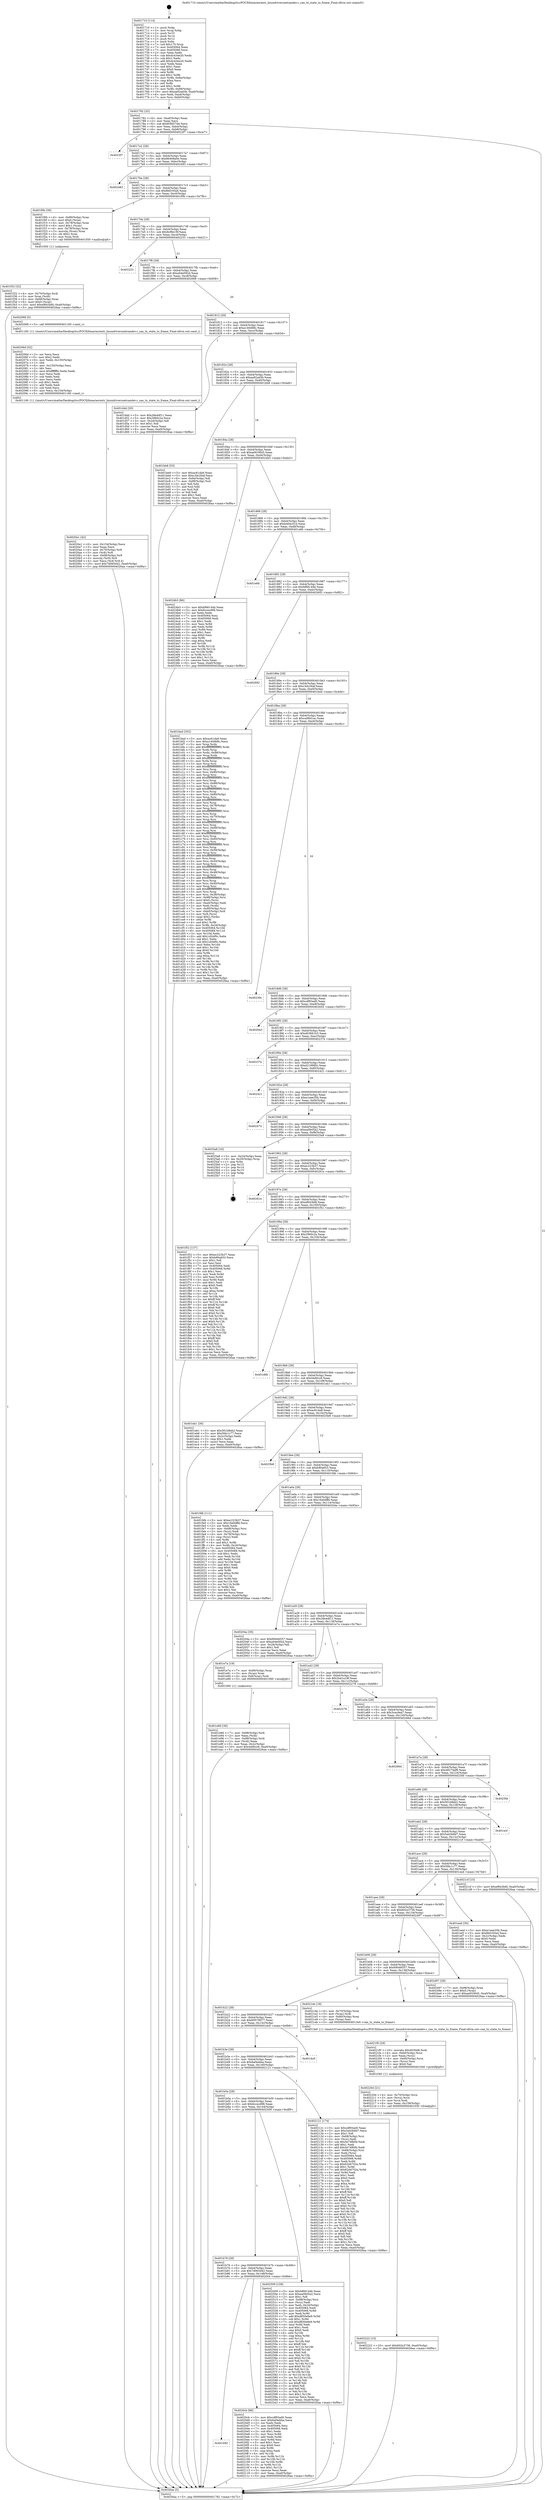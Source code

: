 digraph "0x401710" {
  label = "0x401710 (/mnt/c/Users/mathe/Desktop/tcc/POCII/binaries/extr_linuxdriversnetcandev.c_can_tx_state_to_frame_Final-ollvm.out::main(0))"
  labelloc = "t"
  node[shape=record]

  Entry [label="",width=0.3,height=0.3,shape=circle,fillcolor=black,style=filled]
  "0x401782" [label="{
     0x401782 [32]\l
     | [instrs]\l
     &nbsp;&nbsp;0x401782 \<+6\>: mov -0xa0(%rbp),%eax\l
     &nbsp;&nbsp;0x401788 \<+2\>: mov %eax,%ecx\l
     &nbsp;&nbsp;0x40178a \<+6\>: sub $0x83fd57dd,%ecx\l
     &nbsp;&nbsp;0x401790 \<+6\>: mov %eax,-0xb4(%rbp)\l
     &nbsp;&nbsp;0x401796 \<+6\>: mov %ecx,-0xb8(%rbp)\l
     &nbsp;&nbsp;0x40179c \<+6\>: je 00000000004023f7 \<main+0xce7\>\l
  }"]
  "0x4023f7" [label="{
     0x4023f7\l
  }", style=dashed]
  "0x4017a2" [label="{
     0x4017a2 [28]\l
     | [instrs]\l
     &nbsp;&nbsp;0x4017a2 \<+5\>: jmp 00000000004017a7 \<main+0x97\>\l
     &nbsp;&nbsp;0x4017a7 \<+6\>: mov -0xb4(%rbp),%eax\l
     &nbsp;&nbsp;0x4017ad \<+5\>: sub $0x86408a0e,%eax\l
     &nbsp;&nbsp;0x4017b2 \<+6\>: mov %eax,-0xbc(%rbp)\l
     &nbsp;&nbsp;0x4017b8 \<+6\>: je 0000000000402483 \<main+0xd73\>\l
  }"]
  Exit [label="",width=0.3,height=0.3,shape=circle,fillcolor=black,style=filled,peripheries=2]
  "0x402483" [label="{
     0x402483\l
  }", style=dashed]
  "0x4017be" [label="{
     0x4017be [28]\l
     | [instrs]\l
     &nbsp;&nbsp;0x4017be \<+5\>: jmp 00000000004017c3 \<main+0xb3\>\l
     &nbsp;&nbsp;0x4017c3 \<+6\>: mov -0xb4(%rbp),%eax\l
     &nbsp;&nbsp;0x4017c9 \<+5\>: sub $0x8bf193a4,%eax\l
     &nbsp;&nbsp;0x4017ce \<+6\>: mov %eax,-0xc0(%rbp)\l
     &nbsp;&nbsp;0x4017d4 \<+6\>: je 0000000000401f0b \<main+0x7fb\>\l
  }"]
  "0x402222" [label="{
     0x402222 [15]\l
     | [instrs]\l
     &nbsp;&nbsp;0x402222 \<+10\>: movl $0x602e3736,-0xa0(%rbp)\l
     &nbsp;&nbsp;0x40222c \<+5\>: jmp 00000000004026aa \<main+0xf9a\>\l
  }"]
  "0x401f0b" [label="{
     0x401f0b [39]\l
     | [instrs]\l
     &nbsp;&nbsp;0x401f0b \<+4\>: mov -0x80(%rbp),%rax\l
     &nbsp;&nbsp;0x401f0f \<+6\>: movl $0x0,(%rax)\l
     &nbsp;&nbsp;0x401f15 \<+4\>: mov -0x78(%rbp),%rax\l
     &nbsp;&nbsp;0x401f19 \<+6\>: movl $0x1,(%rax)\l
     &nbsp;&nbsp;0x401f1f \<+4\>: mov -0x78(%rbp),%rax\l
     &nbsp;&nbsp;0x401f23 \<+3\>: movslq (%rax),%rax\l
     &nbsp;&nbsp;0x401f26 \<+4\>: shl $0x2,%rax\l
     &nbsp;&nbsp;0x401f2a \<+3\>: mov %rax,%rdi\l
     &nbsp;&nbsp;0x401f2d \<+5\>: call 0000000000401050 \<malloc@plt\>\l
     | [calls]\l
     &nbsp;&nbsp;0x401050 \{1\} (unknown)\l
  }"]
  "0x4017da" [label="{
     0x4017da [28]\l
     | [instrs]\l
     &nbsp;&nbsp;0x4017da \<+5\>: jmp 00000000004017df \<main+0xcf\>\l
     &nbsp;&nbsp;0x4017df \<+6\>: mov -0xb4(%rbp),%eax\l
     &nbsp;&nbsp;0x4017e5 \<+5\>: sub $0x8cf8e19f,%eax\l
     &nbsp;&nbsp;0x4017ea \<+6\>: mov %eax,-0xc4(%rbp)\l
     &nbsp;&nbsp;0x4017f0 \<+6\>: je 0000000000402231 \<main+0xb21\>\l
  }"]
  "0x40220d" [label="{
     0x40220d [21]\l
     | [instrs]\l
     &nbsp;&nbsp;0x40220d \<+4\>: mov -0x70(%rbp),%rcx\l
     &nbsp;&nbsp;0x402211 \<+3\>: mov (%rcx),%rcx\l
     &nbsp;&nbsp;0x402214 \<+3\>: mov %rcx,%rdi\l
     &nbsp;&nbsp;0x402217 \<+6\>: mov %eax,-0x158(%rbp)\l
     &nbsp;&nbsp;0x40221d \<+5\>: call 0000000000401030 \<free@plt\>\l
     | [calls]\l
     &nbsp;&nbsp;0x401030 \{1\} (unknown)\l
  }"]
  "0x402231" [label="{
     0x402231\l
  }", style=dashed]
  "0x4017f6" [label="{
     0x4017f6 [28]\l
     | [instrs]\l
     &nbsp;&nbsp;0x4017f6 \<+5\>: jmp 00000000004017fb \<main+0xeb\>\l
     &nbsp;&nbsp;0x4017fb \<+6\>: mov -0xb4(%rbp),%eax\l
     &nbsp;&nbsp;0x401801 \<+5\>: sub $0xa04e092d,%eax\l
     &nbsp;&nbsp;0x401806 \<+6\>: mov %eax,-0xc8(%rbp)\l
     &nbsp;&nbsp;0x40180c \<+6\>: je 0000000000402068 \<main+0x958\>\l
  }"]
  "0x4021f0" [label="{
     0x4021f0 [29]\l
     | [instrs]\l
     &nbsp;&nbsp;0x4021f0 \<+10\>: movabs $0x4030d6,%rdi\l
     &nbsp;&nbsp;0x4021fa \<+4\>: mov -0x60(%rbp),%rcx\l
     &nbsp;&nbsp;0x4021fe \<+2\>: mov %eax,(%rcx)\l
     &nbsp;&nbsp;0x402200 \<+4\>: mov -0x60(%rbp),%rcx\l
     &nbsp;&nbsp;0x402204 \<+2\>: mov (%rcx),%esi\l
     &nbsp;&nbsp;0x402206 \<+2\>: mov $0x0,%al\l
     &nbsp;&nbsp;0x402208 \<+5\>: call 0000000000401040 \<printf@plt\>\l
     | [calls]\l
     &nbsp;&nbsp;0x401040 \{1\} (unknown)\l
  }"]
  "0x402068" [label="{
     0x402068 [5]\l
     | [instrs]\l
     &nbsp;&nbsp;0x402068 \<+5\>: call 0000000000401160 \<next_i\>\l
     | [calls]\l
     &nbsp;&nbsp;0x401160 \{1\} (/mnt/c/Users/mathe/Desktop/tcc/POCII/binaries/extr_linuxdriversnetcandev.c_can_tx_state_to_frame_Final-ollvm.out::next_i)\l
  }"]
  "0x401812" [label="{
     0x401812 [28]\l
     | [instrs]\l
     &nbsp;&nbsp;0x401812 \<+5\>: jmp 0000000000401817 \<main+0x107\>\l
     &nbsp;&nbsp;0x401817 \<+6\>: mov -0xb4(%rbp),%eax\l
     &nbsp;&nbsp;0x40181d \<+5\>: sub $0xa140d68c,%eax\l
     &nbsp;&nbsp;0x401822 \<+6\>: mov %eax,-0xcc(%rbp)\l
     &nbsp;&nbsp;0x401828 \<+6\>: je 0000000000401d4d \<main+0x63d\>\l
  }"]
  "0x401b92" [label="{
     0x401b92\l
  }", style=dashed]
  "0x401d4d" [label="{
     0x401d4d [30]\l
     | [instrs]\l
     &nbsp;&nbsp;0x401d4d \<+5\>: mov $0x28e4df11,%eax\l
     &nbsp;&nbsp;0x401d52 \<+5\>: mov $0x2960c2a,%ecx\l
     &nbsp;&nbsp;0x401d57 \<+3\>: mov -0x2d(%rbp),%dl\l
     &nbsp;&nbsp;0x401d5a \<+3\>: test $0x1,%dl\l
     &nbsp;&nbsp;0x401d5d \<+3\>: cmovne %ecx,%eax\l
     &nbsp;&nbsp;0x401d60 \<+6\>: mov %eax,-0xa0(%rbp)\l
     &nbsp;&nbsp;0x401d66 \<+5\>: jmp 00000000004026aa \<main+0xf9a\>\l
  }"]
  "0x40182e" [label="{
     0x40182e [28]\l
     | [instrs]\l
     &nbsp;&nbsp;0x40182e \<+5\>: jmp 0000000000401833 \<main+0x123\>\l
     &nbsp;&nbsp;0x401833 \<+6\>: mov -0xb4(%rbp),%eax\l
     &nbsp;&nbsp;0x401839 \<+5\>: sub $0xaa92ad3b,%eax\l
     &nbsp;&nbsp;0x40183e \<+6\>: mov %eax,-0xd0(%rbp)\l
     &nbsp;&nbsp;0x401844 \<+6\>: je 0000000000401bb8 \<main+0x4a8\>\l
  }"]
  "0x4020cb" [label="{
     0x4020cb [86]\l
     | [instrs]\l
     &nbsp;&nbsp;0x4020cb \<+5\>: mov $0xcdf93ad0,%eax\l
     &nbsp;&nbsp;0x4020d0 \<+5\>: mov $0x6af4ebba,%ecx\l
     &nbsp;&nbsp;0x4020d5 \<+2\>: xor %edx,%edx\l
     &nbsp;&nbsp;0x4020d7 \<+7\>: mov 0x405064,%esi\l
     &nbsp;&nbsp;0x4020de \<+7\>: mov 0x405068,%edi\l
     &nbsp;&nbsp;0x4020e5 \<+3\>: sub $0x1,%edx\l
     &nbsp;&nbsp;0x4020e8 \<+3\>: mov %esi,%r8d\l
     &nbsp;&nbsp;0x4020eb \<+3\>: add %edx,%r8d\l
     &nbsp;&nbsp;0x4020ee \<+4\>: imul %r8d,%esi\l
     &nbsp;&nbsp;0x4020f2 \<+3\>: and $0x1,%esi\l
     &nbsp;&nbsp;0x4020f5 \<+3\>: cmp $0x0,%esi\l
     &nbsp;&nbsp;0x4020f8 \<+4\>: sete %r9b\l
     &nbsp;&nbsp;0x4020fc \<+3\>: cmp $0xa,%edi\l
     &nbsp;&nbsp;0x4020ff \<+4\>: setl %r10b\l
     &nbsp;&nbsp;0x402103 \<+3\>: mov %r9b,%r11b\l
     &nbsp;&nbsp;0x402106 \<+3\>: and %r10b,%r11b\l
     &nbsp;&nbsp;0x402109 \<+3\>: xor %r10b,%r9b\l
     &nbsp;&nbsp;0x40210c \<+3\>: or %r9b,%r11b\l
     &nbsp;&nbsp;0x40210f \<+4\>: test $0x1,%r11b\l
     &nbsp;&nbsp;0x402113 \<+3\>: cmovne %ecx,%eax\l
     &nbsp;&nbsp;0x402116 \<+6\>: mov %eax,-0xa0(%rbp)\l
     &nbsp;&nbsp;0x40211c \<+5\>: jmp 00000000004026aa \<main+0xf9a\>\l
  }"]
  "0x401bb8" [label="{
     0x401bb8 [53]\l
     | [instrs]\l
     &nbsp;&nbsp;0x401bb8 \<+5\>: mov $0xac61da9,%eax\l
     &nbsp;&nbsp;0x401bbd \<+5\>: mov $0xc3dc26af,%ecx\l
     &nbsp;&nbsp;0x401bc2 \<+6\>: mov -0x9a(%rbp),%dl\l
     &nbsp;&nbsp;0x401bc8 \<+7\>: mov -0x99(%rbp),%sil\l
     &nbsp;&nbsp;0x401bcf \<+3\>: mov %dl,%dil\l
     &nbsp;&nbsp;0x401bd2 \<+3\>: and %sil,%dil\l
     &nbsp;&nbsp;0x401bd5 \<+3\>: xor %sil,%dl\l
     &nbsp;&nbsp;0x401bd8 \<+3\>: or %dl,%dil\l
     &nbsp;&nbsp;0x401bdb \<+4\>: test $0x1,%dil\l
     &nbsp;&nbsp;0x401bdf \<+3\>: cmovne %ecx,%eax\l
     &nbsp;&nbsp;0x401be2 \<+6\>: mov %eax,-0xa0(%rbp)\l
     &nbsp;&nbsp;0x401be8 \<+5\>: jmp 00000000004026aa \<main+0xf9a\>\l
  }"]
  "0x40184a" [label="{
     0x40184a [28]\l
     | [instrs]\l
     &nbsp;&nbsp;0x40184a \<+5\>: jmp 000000000040184f \<main+0x13f\>\l
     &nbsp;&nbsp;0x40184f \<+6\>: mov -0xb4(%rbp),%eax\l
     &nbsp;&nbsp;0x401855 \<+5\>: sub $0xae933645,%eax\l
     &nbsp;&nbsp;0x40185a \<+6\>: mov %eax,-0xd4(%rbp)\l
     &nbsp;&nbsp;0x401860 \<+6\>: je 00000000004024b3 \<main+0xda3\>\l
  }"]
  "0x4026aa" [label="{
     0x4026aa [5]\l
     | [instrs]\l
     &nbsp;&nbsp;0x4026aa \<+5\>: jmp 0000000000401782 \<main+0x72\>\l
  }"]
  "0x401710" [label="{
     0x401710 [114]\l
     | [instrs]\l
     &nbsp;&nbsp;0x401710 \<+1\>: push %rbp\l
     &nbsp;&nbsp;0x401711 \<+3\>: mov %rsp,%rbp\l
     &nbsp;&nbsp;0x401714 \<+2\>: push %r15\l
     &nbsp;&nbsp;0x401716 \<+2\>: push %r14\l
     &nbsp;&nbsp;0x401718 \<+2\>: push %r12\l
     &nbsp;&nbsp;0x40171a \<+1\>: push %rbx\l
     &nbsp;&nbsp;0x40171b \<+7\>: sub $0x170,%rsp\l
     &nbsp;&nbsp;0x401722 \<+7\>: mov 0x405064,%eax\l
     &nbsp;&nbsp;0x401729 \<+7\>: mov 0x405068,%ecx\l
     &nbsp;&nbsp;0x401730 \<+2\>: mov %eax,%edx\l
     &nbsp;&nbsp;0x401732 \<+6\>: sub $0x4c43ee20,%edx\l
     &nbsp;&nbsp;0x401738 \<+3\>: sub $0x1,%edx\l
     &nbsp;&nbsp;0x40173b \<+6\>: add $0x4c43ee20,%edx\l
     &nbsp;&nbsp;0x401741 \<+3\>: imul %edx,%eax\l
     &nbsp;&nbsp;0x401744 \<+3\>: and $0x1,%eax\l
     &nbsp;&nbsp;0x401747 \<+3\>: cmp $0x0,%eax\l
     &nbsp;&nbsp;0x40174a \<+4\>: sete %r8b\l
     &nbsp;&nbsp;0x40174e \<+4\>: and $0x1,%r8b\l
     &nbsp;&nbsp;0x401752 \<+7\>: mov %r8b,-0x9a(%rbp)\l
     &nbsp;&nbsp;0x401759 \<+3\>: cmp $0xa,%ecx\l
     &nbsp;&nbsp;0x40175c \<+4\>: setl %r8b\l
     &nbsp;&nbsp;0x401760 \<+4\>: and $0x1,%r8b\l
     &nbsp;&nbsp;0x401764 \<+7\>: mov %r8b,-0x99(%rbp)\l
     &nbsp;&nbsp;0x40176b \<+10\>: movl $0xaa92ad3b,-0xa0(%rbp)\l
     &nbsp;&nbsp;0x401775 \<+6\>: mov %edi,-0xa4(%rbp)\l
     &nbsp;&nbsp;0x40177b \<+7\>: mov %rsi,-0xb0(%rbp)\l
  }"]
  "0x401b76" [label="{
     0x401b76 [28]\l
     | [instrs]\l
     &nbsp;&nbsp;0x401b76 \<+5\>: jmp 0000000000401b7b \<main+0x46b\>\l
     &nbsp;&nbsp;0x401b7b \<+6\>: mov -0xb4(%rbp),%eax\l
     &nbsp;&nbsp;0x401b81 \<+5\>: sub $0x7d065d42,%eax\l
     &nbsp;&nbsp;0x401b86 \<+6\>: mov %eax,-0x148(%rbp)\l
     &nbsp;&nbsp;0x401b8c \<+6\>: je 00000000004020cb \<main+0x9bb\>\l
  }"]
  "0x4024b3" [label="{
     0x4024b3 [86]\l
     | [instrs]\l
     &nbsp;&nbsp;0x4024b3 \<+5\>: mov $0xbf68144b,%eax\l
     &nbsp;&nbsp;0x4024b8 \<+5\>: mov $0x6ccecd98,%ecx\l
     &nbsp;&nbsp;0x4024bd \<+2\>: xor %edx,%edx\l
     &nbsp;&nbsp;0x4024bf \<+7\>: mov 0x405064,%esi\l
     &nbsp;&nbsp;0x4024c6 \<+7\>: mov 0x405068,%edi\l
     &nbsp;&nbsp;0x4024cd \<+3\>: sub $0x1,%edx\l
     &nbsp;&nbsp;0x4024d0 \<+3\>: mov %esi,%r8d\l
     &nbsp;&nbsp;0x4024d3 \<+3\>: add %edx,%r8d\l
     &nbsp;&nbsp;0x4024d6 \<+4\>: imul %r8d,%esi\l
     &nbsp;&nbsp;0x4024da \<+3\>: and $0x1,%esi\l
     &nbsp;&nbsp;0x4024dd \<+3\>: cmp $0x0,%esi\l
     &nbsp;&nbsp;0x4024e0 \<+4\>: sete %r9b\l
     &nbsp;&nbsp;0x4024e4 \<+3\>: cmp $0xa,%edi\l
     &nbsp;&nbsp;0x4024e7 \<+4\>: setl %r10b\l
     &nbsp;&nbsp;0x4024eb \<+3\>: mov %r9b,%r11b\l
     &nbsp;&nbsp;0x4024ee \<+3\>: and %r10b,%r11b\l
     &nbsp;&nbsp;0x4024f1 \<+3\>: xor %r10b,%r9b\l
     &nbsp;&nbsp;0x4024f4 \<+3\>: or %r9b,%r11b\l
     &nbsp;&nbsp;0x4024f7 \<+4\>: test $0x1,%r11b\l
     &nbsp;&nbsp;0x4024fb \<+3\>: cmovne %ecx,%eax\l
     &nbsp;&nbsp;0x4024fe \<+6\>: mov %eax,-0xa0(%rbp)\l
     &nbsp;&nbsp;0x402504 \<+5\>: jmp 00000000004026aa \<main+0xf9a\>\l
  }"]
  "0x401866" [label="{
     0x401866 [28]\l
     | [instrs]\l
     &nbsp;&nbsp;0x401866 \<+5\>: jmp 000000000040186b \<main+0x15b\>\l
     &nbsp;&nbsp;0x40186b \<+6\>: mov -0xb4(%rbp),%eax\l
     &nbsp;&nbsp;0x401871 \<+5\>: sub $0xb404c01b,%eax\l
     &nbsp;&nbsp;0x401876 \<+6\>: mov %eax,-0xd8(%rbp)\l
     &nbsp;&nbsp;0x40187c \<+6\>: je 0000000000401e6b \<main+0x75b\>\l
  }"]
  "0x402509" [label="{
     0x402509 [159]\l
     | [instrs]\l
     &nbsp;&nbsp;0x402509 \<+5\>: mov $0xbf68144b,%eax\l
     &nbsp;&nbsp;0x40250e \<+5\>: mov $0xea0b05a2,%ecx\l
     &nbsp;&nbsp;0x402513 \<+2\>: mov $0x1,%dl\l
     &nbsp;&nbsp;0x402515 \<+7\>: mov -0x98(%rbp),%rsi\l
     &nbsp;&nbsp;0x40251c \<+2\>: mov (%rsi),%edi\l
     &nbsp;&nbsp;0x40251e \<+3\>: mov %edi,-0x24(%rbp)\l
     &nbsp;&nbsp;0x402521 \<+7\>: mov 0x405064,%edi\l
     &nbsp;&nbsp;0x402528 \<+8\>: mov 0x405068,%r8d\l
     &nbsp;&nbsp;0x402530 \<+3\>: mov %edi,%r9d\l
     &nbsp;&nbsp;0x402533 \<+7\>: add $0xd850e6e9,%r9d\l
     &nbsp;&nbsp;0x40253a \<+4\>: sub $0x1,%r9d\l
     &nbsp;&nbsp;0x40253e \<+7\>: sub $0xd850e6e9,%r9d\l
     &nbsp;&nbsp;0x402545 \<+4\>: imul %r9d,%edi\l
     &nbsp;&nbsp;0x402549 \<+3\>: and $0x1,%edi\l
     &nbsp;&nbsp;0x40254c \<+3\>: cmp $0x0,%edi\l
     &nbsp;&nbsp;0x40254f \<+4\>: sete %r10b\l
     &nbsp;&nbsp;0x402553 \<+4\>: cmp $0xa,%r8d\l
     &nbsp;&nbsp;0x402557 \<+4\>: setl %r11b\l
     &nbsp;&nbsp;0x40255b \<+3\>: mov %r10b,%bl\l
     &nbsp;&nbsp;0x40255e \<+3\>: xor $0xff,%bl\l
     &nbsp;&nbsp;0x402561 \<+3\>: mov %r11b,%r14b\l
     &nbsp;&nbsp;0x402564 \<+4\>: xor $0xff,%r14b\l
     &nbsp;&nbsp;0x402568 \<+3\>: xor $0x0,%dl\l
     &nbsp;&nbsp;0x40256b \<+3\>: mov %bl,%r15b\l
     &nbsp;&nbsp;0x40256e \<+4\>: and $0x0,%r15b\l
     &nbsp;&nbsp;0x402572 \<+3\>: and %dl,%r10b\l
     &nbsp;&nbsp;0x402575 \<+3\>: mov %r14b,%r12b\l
     &nbsp;&nbsp;0x402578 \<+4\>: and $0x0,%r12b\l
     &nbsp;&nbsp;0x40257c \<+3\>: and %dl,%r11b\l
     &nbsp;&nbsp;0x40257f \<+3\>: or %r10b,%r15b\l
     &nbsp;&nbsp;0x402582 \<+3\>: or %r11b,%r12b\l
     &nbsp;&nbsp;0x402585 \<+3\>: xor %r12b,%r15b\l
     &nbsp;&nbsp;0x402588 \<+3\>: or %r14b,%bl\l
     &nbsp;&nbsp;0x40258b \<+3\>: xor $0xff,%bl\l
     &nbsp;&nbsp;0x40258e \<+3\>: or $0x0,%dl\l
     &nbsp;&nbsp;0x402591 \<+2\>: and %dl,%bl\l
     &nbsp;&nbsp;0x402593 \<+3\>: or %bl,%r15b\l
     &nbsp;&nbsp;0x402596 \<+4\>: test $0x1,%r15b\l
     &nbsp;&nbsp;0x40259a \<+3\>: cmovne %ecx,%eax\l
     &nbsp;&nbsp;0x40259d \<+6\>: mov %eax,-0xa0(%rbp)\l
     &nbsp;&nbsp;0x4025a3 \<+5\>: jmp 00000000004026aa \<main+0xf9a\>\l
  }"]
  "0x401e6b" [label="{
     0x401e6b\l
  }", style=dashed]
  "0x401882" [label="{
     0x401882 [28]\l
     | [instrs]\l
     &nbsp;&nbsp;0x401882 \<+5\>: jmp 0000000000401887 \<main+0x177\>\l
     &nbsp;&nbsp;0x401887 \<+6\>: mov -0xb4(%rbp),%eax\l
     &nbsp;&nbsp;0x40188d \<+5\>: sub $0xbf68144b,%eax\l
     &nbsp;&nbsp;0x401892 \<+6\>: mov %eax,-0xdc(%rbp)\l
     &nbsp;&nbsp;0x401898 \<+6\>: je 0000000000402692 \<main+0xf82\>\l
  }"]
  "0x401b5a" [label="{
     0x401b5a [28]\l
     | [instrs]\l
     &nbsp;&nbsp;0x401b5a \<+5\>: jmp 0000000000401b5f \<main+0x44f\>\l
     &nbsp;&nbsp;0x401b5f \<+6\>: mov -0xb4(%rbp),%eax\l
     &nbsp;&nbsp;0x401b65 \<+5\>: sub $0x6ccecd98,%eax\l
     &nbsp;&nbsp;0x401b6a \<+6\>: mov %eax,-0x144(%rbp)\l
     &nbsp;&nbsp;0x401b70 \<+6\>: je 0000000000402509 \<main+0xdf9\>\l
  }"]
  "0x402692" [label="{
     0x402692\l
  }", style=dashed]
  "0x40189e" [label="{
     0x40189e [28]\l
     | [instrs]\l
     &nbsp;&nbsp;0x40189e \<+5\>: jmp 00000000004018a3 \<main+0x193\>\l
     &nbsp;&nbsp;0x4018a3 \<+6\>: mov -0xb4(%rbp),%eax\l
     &nbsp;&nbsp;0x4018a9 \<+5\>: sub $0xc3dc26af,%eax\l
     &nbsp;&nbsp;0x4018ae \<+6\>: mov %eax,-0xe0(%rbp)\l
     &nbsp;&nbsp;0x4018b4 \<+6\>: je 0000000000401bed \<main+0x4dd\>\l
  }"]
  "0x402121" [label="{
     0x402121 [174]\l
     | [instrs]\l
     &nbsp;&nbsp;0x402121 \<+5\>: mov $0xcdf93ad0,%eax\l
     &nbsp;&nbsp;0x402126 \<+5\>: mov $0x5a43b9d7,%ecx\l
     &nbsp;&nbsp;0x40212b \<+2\>: mov $0x1,%dl\l
     &nbsp;&nbsp;0x40212d \<+4\>: mov -0x68(%rbp),%rsi\l
     &nbsp;&nbsp;0x402131 \<+2\>: mov (%rsi),%edi\l
     &nbsp;&nbsp;0x402133 \<+6\>: sub $0x5e74f60b,%edi\l
     &nbsp;&nbsp;0x402139 \<+3\>: add $0x1,%edi\l
     &nbsp;&nbsp;0x40213c \<+6\>: add $0x5e74f60b,%edi\l
     &nbsp;&nbsp;0x402142 \<+4\>: mov -0x68(%rbp),%rsi\l
     &nbsp;&nbsp;0x402146 \<+2\>: mov %edi,(%rsi)\l
     &nbsp;&nbsp;0x402148 \<+7\>: mov 0x405064,%edi\l
     &nbsp;&nbsp;0x40214f \<+8\>: mov 0x405068,%r8d\l
     &nbsp;&nbsp;0x402157 \<+3\>: mov %edi,%r9d\l
     &nbsp;&nbsp;0x40215a \<+7\>: sub $0x62d4702a,%r9d\l
     &nbsp;&nbsp;0x402161 \<+4\>: sub $0x1,%r9d\l
     &nbsp;&nbsp;0x402165 \<+7\>: add $0x62d4702a,%r9d\l
     &nbsp;&nbsp;0x40216c \<+4\>: imul %r9d,%edi\l
     &nbsp;&nbsp;0x402170 \<+3\>: and $0x1,%edi\l
     &nbsp;&nbsp;0x402173 \<+3\>: cmp $0x0,%edi\l
     &nbsp;&nbsp;0x402176 \<+4\>: sete %r10b\l
     &nbsp;&nbsp;0x40217a \<+4\>: cmp $0xa,%r8d\l
     &nbsp;&nbsp;0x40217e \<+4\>: setl %r11b\l
     &nbsp;&nbsp;0x402182 \<+3\>: mov %r10b,%bl\l
     &nbsp;&nbsp;0x402185 \<+3\>: xor $0xff,%bl\l
     &nbsp;&nbsp;0x402188 \<+3\>: mov %r11b,%r14b\l
     &nbsp;&nbsp;0x40218b \<+4\>: xor $0xff,%r14b\l
     &nbsp;&nbsp;0x40218f \<+3\>: xor $0x0,%dl\l
     &nbsp;&nbsp;0x402192 \<+3\>: mov %bl,%r15b\l
     &nbsp;&nbsp;0x402195 \<+4\>: and $0x0,%r15b\l
     &nbsp;&nbsp;0x402199 \<+3\>: and %dl,%r10b\l
     &nbsp;&nbsp;0x40219c \<+3\>: mov %r14b,%r12b\l
     &nbsp;&nbsp;0x40219f \<+4\>: and $0x0,%r12b\l
     &nbsp;&nbsp;0x4021a3 \<+3\>: and %dl,%r11b\l
     &nbsp;&nbsp;0x4021a6 \<+3\>: or %r10b,%r15b\l
     &nbsp;&nbsp;0x4021a9 \<+3\>: or %r11b,%r12b\l
     &nbsp;&nbsp;0x4021ac \<+3\>: xor %r12b,%r15b\l
     &nbsp;&nbsp;0x4021af \<+3\>: or %r14b,%bl\l
     &nbsp;&nbsp;0x4021b2 \<+3\>: xor $0xff,%bl\l
     &nbsp;&nbsp;0x4021b5 \<+3\>: or $0x0,%dl\l
     &nbsp;&nbsp;0x4021b8 \<+2\>: and %dl,%bl\l
     &nbsp;&nbsp;0x4021ba \<+3\>: or %bl,%r15b\l
     &nbsp;&nbsp;0x4021bd \<+4\>: test $0x1,%r15b\l
     &nbsp;&nbsp;0x4021c1 \<+3\>: cmovne %ecx,%eax\l
     &nbsp;&nbsp;0x4021c4 \<+6\>: mov %eax,-0xa0(%rbp)\l
     &nbsp;&nbsp;0x4021ca \<+5\>: jmp 00000000004026aa \<main+0xf9a\>\l
  }"]
  "0x401bed" [label="{
     0x401bed [352]\l
     | [instrs]\l
     &nbsp;&nbsp;0x401bed \<+5\>: mov $0xac61da9,%eax\l
     &nbsp;&nbsp;0x401bf2 \<+5\>: mov $0xa140d68c,%ecx\l
     &nbsp;&nbsp;0x401bf7 \<+3\>: mov %rsp,%rdx\l
     &nbsp;&nbsp;0x401bfa \<+4\>: add $0xfffffffffffffff0,%rdx\l
     &nbsp;&nbsp;0x401bfe \<+3\>: mov %rdx,%rsp\l
     &nbsp;&nbsp;0x401c01 \<+7\>: mov %rdx,-0x98(%rbp)\l
     &nbsp;&nbsp;0x401c08 \<+3\>: mov %rsp,%rdx\l
     &nbsp;&nbsp;0x401c0b \<+4\>: add $0xfffffffffffffff0,%rdx\l
     &nbsp;&nbsp;0x401c0f \<+3\>: mov %rdx,%rsp\l
     &nbsp;&nbsp;0x401c12 \<+3\>: mov %rsp,%rsi\l
     &nbsp;&nbsp;0x401c15 \<+4\>: add $0xfffffffffffffff0,%rsi\l
     &nbsp;&nbsp;0x401c19 \<+3\>: mov %rsi,%rsp\l
     &nbsp;&nbsp;0x401c1c \<+7\>: mov %rsi,-0x90(%rbp)\l
     &nbsp;&nbsp;0x401c23 \<+3\>: mov %rsp,%rsi\l
     &nbsp;&nbsp;0x401c26 \<+4\>: add $0xfffffffffffffff0,%rsi\l
     &nbsp;&nbsp;0x401c2a \<+3\>: mov %rsi,%rsp\l
     &nbsp;&nbsp;0x401c2d \<+7\>: mov %rsi,-0x88(%rbp)\l
     &nbsp;&nbsp;0x401c34 \<+3\>: mov %rsp,%rsi\l
     &nbsp;&nbsp;0x401c37 \<+4\>: add $0xfffffffffffffff0,%rsi\l
     &nbsp;&nbsp;0x401c3b \<+3\>: mov %rsi,%rsp\l
     &nbsp;&nbsp;0x401c3e \<+4\>: mov %rsi,-0x80(%rbp)\l
     &nbsp;&nbsp;0x401c42 \<+3\>: mov %rsp,%rsi\l
     &nbsp;&nbsp;0x401c45 \<+4\>: add $0xfffffffffffffff0,%rsi\l
     &nbsp;&nbsp;0x401c49 \<+3\>: mov %rsi,%rsp\l
     &nbsp;&nbsp;0x401c4c \<+4\>: mov %rsi,-0x78(%rbp)\l
     &nbsp;&nbsp;0x401c50 \<+3\>: mov %rsp,%rsi\l
     &nbsp;&nbsp;0x401c53 \<+4\>: add $0xfffffffffffffff0,%rsi\l
     &nbsp;&nbsp;0x401c57 \<+3\>: mov %rsi,%rsp\l
     &nbsp;&nbsp;0x401c5a \<+4\>: mov %rsi,-0x70(%rbp)\l
     &nbsp;&nbsp;0x401c5e \<+3\>: mov %rsp,%rsi\l
     &nbsp;&nbsp;0x401c61 \<+4\>: add $0xfffffffffffffff0,%rsi\l
     &nbsp;&nbsp;0x401c65 \<+3\>: mov %rsi,%rsp\l
     &nbsp;&nbsp;0x401c68 \<+4\>: mov %rsi,-0x68(%rbp)\l
     &nbsp;&nbsp;0x401c6c \<+3\>: mov %rsp,%rsi\l
     &nbsp;&nbsp;0x401c6f \<+4\>: add $0xfffffffffffffff0,%rsi\l
     &nbsp;&nbsp;0x401c73 \<+3\>: mov %rsi,%rsp\l
     &nbsp;&nbsp;0x401c76 \<+4\>: mov %rsi,-0x60(%rbp)\l
     &nbsp;&nbsp;0x401c7a \<+3\>: mov %rsp,%rsi\l
     &nbsp;&nbsp;0x401c7d \<+4\>: add $0xfffffffffffffff0,%rsi\l
     &nbsp;&nbsp;0x401c81 \<+3\>: mov %rsi,%rsp\l
     &nbsp;&nbsp;0x401c84 \<+4\>: mov %rsi,-0x58(%rbp)\l
     &nbsp;&nbsp;0x401c88 \<+3\>: mov %rsp,%rsi\l
     &nbsp;&nbsp;0x401c8b \<+4\>: add $0xfffffffffffffff0,%rsi\l
     &nbsp;&nbsp;0x401c8f \<+3\>: mov %rsi,%rsp\l
     &nbsp;&nbsp;0x401c92 \<+4\>: mov %rsi,-0x50(%rbp)\l
     &nbsp;&nbsp;0x401c96 \<+3\>: mov %rsp,%rsi\l
     &nbsp;&nbsp;0x401c99 \<+4\>: add $0xfffffffffffffff0,%rsi\l
     &nbsp;&nbsp;0x401c9d \<+3\>: mov %rsi,%rsp\l
     &nbsp;&nbsp;0x401ca0 \<+4\>: mov %rsi,-0x48(%rbp)\l
     &nbsp;&nbsp;0x401ca4 \<+3\>: mov %rsp,%rsi\l
     &nbsp;&nbsp;0x401ca7 \<+4\>: add $0xfffffffffffffff0,%rsi\l
     &nbsp;&nbsp;0x401cab \<+3\>: mov %rsi,%rsp\l
     &nbsp;&nbsp;0x401cae \<+4\>: mov %rsi,-0x40(%rbp)\l
     &nbsp;&nbsp;0x401cb2 \<+3\>: mov %rsp,%rsi\l
     &nbsp;&nbsp;0x401cb5 \<+4\>: add $0xfffffffffffffff0,%rsi\l
     &nbsp;&nbsp;0x401cb9 \<+3\>: mov %rsi,%rsp\l
     &nbsp;&nbsp;0x401cbc \<+4\>: mov %rsi,-0x38(%rbp)\l
     &nbsp;&nbsp;0x401cc0 \<+7\>: mov -0x98(%rbp),%rsi\l
     &nbsp;&nbsp;0x401cc7 \<+6\>: movl $0x0,(%rsi)\l
     &nbsp;&nbsp;0x401ccd \<+6\>: mov -0xa4(%rbp),%edi\l
     &nbsp;&nbsp;0x401cd3 \<+2\>: mov %edi,(%rdx)\l
     &nbsp;&nbsp;0x401cd5 \<+7\>: mov -0x90(%rbp),%rsi\l
     &nbsp;&nbsp;0x401cdc \<+7\>: mov -0xb0(%rbp),%r8\l
     &nbsp;&nbsp;0x401ce3 \<+3\>: mov %r8,(%rsi)\l
     &nbsp;&nbsp;0x401ce6 \<+3\>: cmpl $0x2,(%rdx)\l
     &nbsp;&nbsp;0x401ce9 \<+4\>: setne %r9b\l
     &nbsp;&nbsp;0x401ced \<+4\>: and $0x1,%r9b\l
     &nbsp;&nbsp;0x401cf1 \<+4\>: mov %r9b,-0x2d(%rbp)\l
     &nbsp;&nbsp;0x401cf5 \<+8\>: mov 0x405064,%r10d\l
     &nbsp;&nbsp;0x401cfd \<+8\>: mov 0x405068,%r11d\l
     &nbsp;&nbsp;0x401d05 \<+3\>: mov %r10d,%ebx\l
     &nbsp;&nbsp;0x401d08 \<+6\>: add $0x1cfcbf0c,%ebx\l
     &nbsp;&nbsp;0x401d0e \<+3\>: sub $0x1,%ebx\l
     &nbsp;&nbsp;0x401d11 \<+6\>: sub $0x1cfcbf0c,%ebx\l
     &nbsp;&nbsp;0x401d17 \<+4\>: imul %ebx,%r10d\l
     &nbsp;&nbsp;0x401d1b \<+4\>: and $0x1,%r10d\l
     &nbsp;&nbsp;0x401d1f \<+4\>: cmp $0x0,%r10d\l
     &nbsp;&nbsp;0x401d23 \<+4\>: sete %r9b\l
     &nbsp;&nbsp;0x401d27 \<+4\>: cmp $0xa,%r11d\l
     &nbsp;&nbsp;0x401d2b \<+4\>: setl %r14b\l
     &nbsp;&nbsp;0x401d2f \<+3\>: mov %r9b,%r15b\l
     &nbsp;&nbsp;0x401d32 \<+3\>: and %r14b,%r15b\l
     &nbsp;&nbsp;0x401d35 \<+3\>: xor %r14b,%r9b\l
     &nbsp;&nbsp;0x401d38 \<+3\>: or %r9b,%r15b\l
     &nbsp;&nbsp;0x401d3b \<+4\>: test $0x1,%r15b\l
     &nbsp;&nbsp;0x401d3f \<+3\>: cmovne %ecx,%eax\l
     &nbsp;&nbsp;0x401d42 \<+6\>: mov %eax,-0xa0(%rbp)\l
     &nbsp;&nbsp;0x401d48 \<+5\>: jmp 00000000004026aa \<main+0xf9a\>\l
  }"]
  "0x4018ba" [label="{
     0x4018ba [28]\l
     | [instrs]\l
     &nbsp;&nbsp;0x4018ba \<+5\>: jmp 00000000004018bf \<main+0x1af\>\l
     &nbsp;&nbsp;0x4018bf \<+6\>: mov -0xb4(%rbp),%eax\l
     &nbsp;&nbsp;0x4018c5 \<+5\>: sub $0xca98d1ac,%eax\l
     &nbsp;&nbsp;0x4018ca \<+6\>: mov %eax,-0xe4(%rbp)\l
     &nbsp;&nbsp;0x4018d0 \<+6\>: je 000000000040239c \<main+0xc8c\>\l
  }"]
  "0x401b3e" [label="{
     0x401b3e [28]\l
     | [instrs]\l
     &nbsp;&nbsp;0x401b3e \<+5\>: jmp 0000000000401b43 \<main+0x433\>\l
     &nbsp;&nbsp;0x401b43 \<+6\>: mov -0xb4(%rbp),%eax\l
     &nbsp;&nbsp;0x401b49 \<+5\>: sub $0x6af4ebba,%eax\l
     &nbsp;&nbsp;0x401b4e \<+6\>: mov %eax,-0x140(%rbp)\l
     &nbsp;&nbsp;0x401b54 \<+6\>: je 0000000000402121 \<main+0xa11\>\l
  }"]
  "0x401dc6" [label="{
     0x401dc6\l
  }", style=dashed]
  "0x40239c" [label="{
     0x40239c\l
  }", style=dashed]
  "0x4018d6" [label="{
     0x4018d6 [28]\l
     | [instrs]\l
     &nbsp;&nbsp;0x4018d6 \<+5\>: jmp 00000000004018db \<main+0x1cb\>\l
     &nbsp;&nbsp;0x4018db \<+6\>: mov -0xb4(%rbp),%eax\l
     &nbsp;&nbsp;0x4018e1 \<+5\>: sub $0xcdf93ad0,%eax\l
     &nbsp;&nbsp;0x4018e6 \<+6\>: mov %eax,-0xe8(%rbp)\l
     &nbsp;&nbsp;0x4018ec \<+6\>: je 0000000000402643 \<main+0xf33\>\l
  }"]
  "0x401b22" [label="{
     0x401b22 [28]\l
     | [instrs]\l
     &nbsp;&nbsp;0x401b22 \<+5\>: jmp 0000000000401b27 \<main+0x417\>\l
     &nbsp;&nbsp;0x401b27 \<+6\>: mov -0xb4(%rbp),%eax\l
     &nbsp;&nbsp;0x401b2d \<+5\>: sub $0x69578077,%eax\l
     &nbsp;&nbsp;0x401b32 \<+6\>: mov %eax,-0x13c(%rbp)\l
     &nbsp;&nbsp;0x401b38 \<+6\>: je 0000000000401dc6 \<main+0x6b6\>\l
  }"]
  "0x402643" [label="{
     0x402643\l
  }", style=dashed]
  "0x4018f2" [label="{
     0x4018f2 [28]\l
     | [instrs]\l
     &nbsp;&nbsp;0x4018f2 \<+5\>: jmp 00000000004018f7 \<main+0x1e7\>\l
     &nbsp;&nbsp;0x4018f7 \<+6\>: mov -0xb4(%rbp),%eax\l
     &nbsp;&nbsp;0x4018fd \<+5\>: sub $0xd03661b3,%eax\l
     &nbsp;&nbsp;0x401902 \<+6\>: mov %eax,-0xec(%rbp)\l
     &nbsp;&nbsp;0x401908 \<+6\>: je 000000000040237e \<main+0xc6e\>\l
  }"]
  "0x4021de" [label="{
     0x4021de [18]\l
     | [instrs]\l
     &nbsp;&nbsp;0x4021de \<+4\>: mov -0x70(%rbp),%rax\l
     &nbsp;&nbsp;0x4021e2 \<+3\>: mov (%rax),%rdi\l
     &nbsp;&nbsp;0x4021e5 \<+4\>: mov -0x80(%rbp),%rax\l
     &nbsp;&nbsp;0x4021e9 \<+2\>: mov (%rax),%esi\l
     &nbsp;&nbsp;0x4021eb \<+5\>: call 00000000004013e0 \<can_tx_state_to_frame\>\l
     | [calls]\l
     &nbsp;&nbsp;0x4013e0 \{1\} (/mnt/c/Users/mathe/Desktop/tcc/POCII/binaries/extr_linuxdriversnetcandev.c_can_tx_state_to_frame_Final-ollvm.out::can_tx_state_to_frame)\l
  }"]
  "0x40237e" [label="{
     0x40237e\l
  }", style=dashed]
  "0x40190e" [label="{
     0x40190e [28]\l
     | [instrs]\l
     &nbsp;&nbsp;0x40190e \<+5\>: jmp 0000000000401913 \<main+0x203\>\l
     &nbsp;&nbsp;0x401913 \<+6\>: mov -0xb4(%rbp),%eax\l
     &nbsp;&nbsp;0x401919 \<+5\>: sub $0xd219980c,%eax\l
     &nbsp;&nbsp;0x40191e \<+6\>: mov %eax,-0xf0(%rbp)\l
     &nbsp;&nbsp;0x401924 \<+6\>: je 0000000000402421 \<main+0xd11\>\l
  }"]
  "0x401b06" [label="{
     0x401b06 [28]\l
     | [instrs]\l
     &nbsp;&nbsp;0x401b06 \<+5\>: jmp 0000000000401b0b \<main+0x3fb\>\l
     &nbsp;&nbsp;0x401b0b \<+6\>: mov -0xb4(%rbp),%eax\l
     &nbsp;&nbsp;0x401b11 \<+5\>: sub $0x69446557,%eax\l
     &nbsp;&nbsp;0x401b16 \<+6\>: mov %eax,-0x138(%rbp)\l
     &nbsp;&nbsp;0x401b1c \<+6\>: je 00000000004021de \<main+0xace\>\l
  }"]
  "0x402421" [label="{
     0x402421\l
  }", style=dashed]
  "0x40192a" [label="{
     0x40192a [28]\l
     | [instrs]\l
     &nbsp;&nbsp;0x40192a \<+5\>: jmp 000000000040192f \<main+0x21f\>\l
     &nbsp;&nbsp;0x40192f \<+6\>: mov -0xb4(%rbp),%eax\l
     &nbsp;&nbsp;0x401935 \<+5\>: sub $0xe1eee35b,%eax\l
     &nbsp;&nbsp;0x40193a \<+6\>: mov %eax,-0xf4(%rbp)\l
     &nbsp;&nbsp;0x401940 \<+6\>: je 0000000000402474 \<main+0xd64\>\l
  }"]
  "0x402497" [label="{
     0x402497 [28]\l
     | [instrs]\l
     &nbsp;&nbsp;0x402497 \<+7\>: mov -0x98(%rbp),%rax\l
     &nbsp;&nbsp;0x40249e \<+6\>: movl $0x0,(%rax)\l
     &nbsp;&nbsp;0x4024a4 \<+10\>: movl $0xae933645,-0xa0(%rbp)\l
     &nbsp;&nbsp;0x4024ae \<+5\>: jmp 00000000004026aa \<main+0xf9a\>\l
  }"]
  "0x402474" [label="{
     0x402474\l
  }", style=dashed]
  "0x401946" [label="{
     0x401946 [28]\l
     | [instrs]\l
     &nbsp;&nbsp;0x401946 \<+5\>: jmp 000000000040194b \<main+0x23b\>\l
     &nbsp;&nbsp;0x40194b \<+6\>: mov -0xb4(%rbp),%eax\l
     &nbsp;&nbsp;0x401951 \<+5\>: sub $0xea0b05a2,%eax\l
     &nbsp;&nbsp;0x401956 \<+6\>: mov %eax,-0xf8(%rbp)\l
     &nbsp;&nbsp;0x40195c \<+6\>: je 00000000004025a8 \<main+0xe98\>\l
  }"]
  "0x4020a1" [label="{
     0x4020a1 [42]\l
     | [instrs]\l
     &nbsp;&nbsp;0x4020a1 \<+6\>: mov -0x154(%rbp),%ecx\l
     &nbsp;&nbsp;0x4020a7 \<+3\>: imul %eax,%ecx\l
     &nbsp;&nbsp;0x4020aa \<+4\>: mov -0x70(%rbp),%r8\l
     &nbsp;&nbsp;0x4020ae \<+3\>: mov (%r8),%r8\l
     &nbsp;&nbsp;0x4020b1 \<+4\>: mov -0x68(%rbp),%r9\l
     &nbsp;&nbsp;0x4020b5 \<+3\>: movslq (%r9),%r9\l
     &nbsp;&nbsp;0x4020b8 \<+4\>: mov %ecx,(%r8,%r9,4)\l
     &nbsp;&nbsp;0x4020bc \<+10\>: movl $0x7d065d42,-0xa0(%rbp)\l
     &nbsp;&nbsp;0x4020c6 \<+5\>: jmp 00000000004026aa \<main+0xf9a\>\l
  }"]
  "0x4025a8" [label="{
     0x4025a8 [16]\l
     | [instrs]\l
     &nbsp;&nbsp;0x4025a8 \<+3\>: mov -0x24(%rbp),%eax\l
     &nbsp;&nbsp;0x4025ab \<+4\>: lea -0x20(%rbp),%rsp\l
     &nbsp;&nbsp;0x4025af \<+1\>: pop %rbx\l
     &nbsp;&nbsp;0x4025b0 \<+2\>: pop %r12\l
     &nbsp;&nbsp;0x4025b2 \<+2\>: pop %r14\l
     &nbsp;&nbsp;0x4025b4 \<+2\>: pop %r15\l
     &nbsp;&nbsp;0x4025b6 \<+1\>: pop %rbp\l
     &nbsp;&nbsp;0x4025b7 \<+1\>: ret\l
  }"]
  "0x401962" [label="{
     0x401962 [28]\l
     | [instrs]\l
     &nbsp;&nbsp;0x401962 \<+5\>: jmp 0000000000401967 \<main+0x257\>\l
     &nbsp;&nbsp;0x401967 \<+6\>: mov -0xb4(%rbp),%eax\l
     &nbsp;&nbsp;0x40196d \<+5\>: sub $0xec223b37,%eax\l
     &nbsp;&nbsp;0x401972 \<+6\>: mov %eax,-0xfc(%rbp)\l
     &nbsp;&nbsp;0x401978 \<+6\>: je 000000000040261e \<main+0xf0e\>\l
  }"]
  "0x40206d" [label="{
     0x40206d [52]\l
     | [instrs]\l
     &nbsp;&nbsp;0x40206d \<+2\>: xor %ecx,%ecx\l
     &nbsp;&nbsp;0x40206f \<+5\>: mov $0x2,%edx\l
     &nbsp;&nbsp;0x402074 \<+6\>: mov %edx,-0x150(%rbp)\l
     &nbsp;&nbsp;0x40207a \<+1\>: cltd\l
     &nbsp;&nbsp;0x40207b \<+6\>: mov -0x150(%rbp),%esi\l
     &nbsp;&nbsp;0x402081 \<+2\>: idiv %esi\l
     &nbsp;&nbsp;0x402083 \<+6\>: imul $0xfffffffe,%edx,%edx\l
     &nbsp;&nbsp;0x402089 \<+2\>: mov %ecx,%edi\l
     &nbsp;&nbsp;0x40208b \<+2\>: sub %edx,%edi\l
     &nbsp;&nbsp;0x40208d \<+2\>: mov %ecx,%edx\l
     &nbsp;&nbsp;0x40208f \<+3\>: sub $0x1,%edx\l
     &nbsp;&nbsp;0x402092 \<+2\>: add %edx,%edi\l
     &nbsp;&nbsp;0x402094 \<+2\>: sub %edi,%ecx\l
     &nbsp;&nbsp;0x402096 \<+6\>: mov %ecx,-0x154(%rbp)\l
     &nbsp;&nbsp;0x40209c \<+5\>: call 0000000000401160 \<next_i\>\l
     | [calls]\l
     &nbsp;&nbsp;0x401160 \{1\} (/mnt/c/Users/mathe/Desktop/tcc/POCII/binaries/extr_linuxdriversnetcandev.c_can_tx_state_to_frame_Final-ollvm.out::next_i)\l
  }"]
  "0x40261e" [label="{
     0x40261e\l
  }", style=dashed]
  "0x40197e" [label="{
     0x40197e [28]\l
     | [instrs]\l
     &nbsp;&nbsp;0x40197e \<+5\>: jmp 0000000000401983 \<main+0x273\>\l
     &nbsp;&nbsp;0x401983 \<+6\>: mov -0xb4(%rbp),%eax\l
     &nbsp;&nbsp;0x401989 \<+5\>: sub $0xef643bfd,%eax\l
     &nbsp;&nbsp;0x40198e \<+6\>: mov %eax,-0x100(%rbp)\l
     &nbsp;&nbsp;0x401994 \<+6\>: je 0000000000401f52 \<main+0x842\>\l
  }"]
  "0x401f32" [label="{
     0x401f32 [32]\l
     | [instrs]\l
     &nbsp;&nbsp;0x401f32 \<+4\>: mov -0x70(%rbp),%rdi\l
     &nbsp;&nbsp;0x401f36 \<+3\>: mov %rax,(%rdi)\l
     &nbsp;&nbsp;0x401f39 \<+4\>: mov -0x68(%rbp),%rax\l
     &nbsp;&nbsp;0x401f3d \<+6\>: movl $0x0,(%rax)\l
     &nbsp;&nbsp;0x401f43 \<+10\>: movl $0xef643bfd,-0xa0(%rbp)\l
     &nbsp;&nbsp;0x401f4d \<+5\>: jmp 00000000004026aa \<main+0xf9a\>\l
  }"]
  "0x401f52" [label="{
     0x401f52 [137]\l
     | [instrs]\l
     &nbsp;&nbsp;0x401f52 \<+5\>: mov $0xec223b37,%eax\l
     &nbsp;&nbsp;0x401f57 \<+5\>: mov $0xb90a653,%ecx\l
     &nbsp;&nbsp;0x401f5c \<+2\>: mov $0x1,%dl\l
     &nbsp;&nbsp;0x401f5e \<+2\>: xor %esi,%esi\l
     &nbsp;&nbsp;0x401f60 \<+7\>: mov 0x405064,%edi\l
     &nbsp;&nbsp;0x401f67 \<+8\>: mov 0x405068,%r8d\l
     &nbsp;&nbsp;0x401f6f \<+3\>: sub $0x1,%esi\l
     &nbsp;&nbsp;0x401f72 \<+3\>: mov %edi,%r9d\l
     &nbsp;&nbsp;0x401f75 \<+3\>: add %esi,%r9d\l
     &nbsp;&nbsp;0x401f78 \<+4\>: imul %r9d,%edi\l
     &nbsp;&nbsp;0x401f7c \<+3\>: and $0x1,%edi\l
     &nbsp;&nbsp;0x401f7f \<+3\>: cmp $0x0,%edi\l
     &nbsp;&nbsp;0x401f82 \<+4\>: sete %r10b\l
     &nbsp;&nbsp;0x401f86 \<+4\>: cmp $0xa,%r8d\l
     &nbsp;&nbsp;0x401f8a \<+4\>: setl %r11b\l
     &nbsp;&nbsp;0x401f8e \<+3\>: mov %r10b,%bl\l
     &nbsp;&nbsp;0x401f91 \<+3\>: xor $0xff,%bl\l
     &nbsp;&nbsp;0x401f94 \<+3\>: mov %r11b,%r14b\l
     &nbsp;&nbsp;0x401f97 \<+4\>: xor $0xff,%r14b\l
     &nbsp;&nbsp;0x401f9b \<+3\>: xor $0x0,%dl\l
     &nbsp;&nbsp;0x401f9e \<+3\>: mov %bl,%r15b\l
     &nbsp;&nbsp;0x401fa1 \<+4\>: and $0x0,%r15b\l
     &nbsp;&nbsp;0x401fa5 \<+3\>: and %dl,%r10b\l
     &nbsp;&nbsp;0x401fa8 \<+3\>: mov %r14b,%r12b\l
     &nbsp;&nbsp;0x401fab \<+4\>: and $0x0,%r12b\l
     &nbsp;&nbsp;0x401faf \<+3\>: and %dl,%r11b\l
     &nbsp;&nbsp;0x401fb2 \<+3\>: or %r10b,%r15b\l
     &nbsp;&nbsp;0x401fb5 \<+3\>: or %r11b,%r12b\l
     &nbsp;&nbsp;0x401fb8 \<+3\>: xor %r12b,%r15b\l
     &nbsp;&nbsp;0x401fbb \<+3\>: or %r14b,%bl\l
     &nbsp;&nbsp;0x401fbe \<+3\>: xor $0xff,%bl\l
     &nbsp;&nbsp;0x401fc1 \<+3\>: or $0x0,%dl\l
     &nbsp;&nbsp;0x401fc4 \<+2\>: and %dl,%bl\l
     &nbsp;&nbsp;0x401fc6 \<+3\>: or %bl,%r15b\l
     &nbsp;&nbsp;0x401fc9 \<+4\>: test $0x1,%r15b\l
     &nbsp;&nbsp;0x401fcd \<+3\>: cmovne %ecx,%eax\l
     &nbsp;&nbsp;0x401fd0 \<+6\>: mov %eax,-0xa0(%rbp)\l
     &nbsp;&nbsp;0x401fd6 \<+5\>: jmp 00000000004026aa \<main+0xf9a\>\l
  }"]
  "0x40199a" [label="{
     0x40199a [28]\l
     | [instrs]\l
     &nbsp;&nbsp;0x40199a \<+5\>: jmp 000000000040199f \<main+0x28f\>\l
     &nbsp;&nbsp;0x40199f \<+6\>: mov -0xb4(%rbp),%eax\l
     &nbsp;&nbsp;0x4019a5 \<+5\>: sub $0x2960c2a,%eax\l
     &nbsp;&nbsp;0x4019aa \<+6\>: mov %eax,-0x104(%rbp)\l
     &nbsp;&nbsp;0x4019b0 \<+6\>: je 0000000000401d6b \<main+0x65b\>\l
  }"]
  "0x401aea" [label="{
     0x401aea [28]\l
     | [instrs]\l
     &nbsp;&nbsp;0x401aea \<+5\>: jmp 0000000000401aef \<main+0x3df\>\l
     &nbsp;&nbsp;0x401aef \<+6\>: mov -0xb4(%rbp),%eax\l
     &nbsp;&nbsp;0x401af5 \<+5\>: sub $0x602e3736,%eax\l
     &nbsp;&nbsp;0x401afa \<+6\>: mov %eax,-0x134(%rbp)\l
     &nbsp;&nbsp;0x401b00 \<+6\>: je 0000000000402497 \<main+0xd87\>\l
  }"]
  "0x401d6b" [label="{
     0x401d6b\l
  }", style=dashed]
  "0x4019b6" [label="{
     0x4019b6 [28]\l
     | [instrs]\l
     &nbsp;&nbsp;0x4019b6 \<+5\>: jmp 00000000004019bb \<main+0x2ab\>\l
     &nbsp;&nbsp;0x4019bb \<+6\>: mov -0xb4(%rbp),%eax\l
     &nbsp;&nbsp;0x4019c1 \<+5\>: sub $0x44d0cc6,%eax\l
     &nbsp;&nbsp;0x4019c6 \<+6\>: mov %eax,-0x108(%rbp)\l
     &nbsp;&nbsp;0x4019cc \<+6\>: je 0000000000401eb1 \<main+0x7a1\>\l
  }"]
  "0x401eed" [label="{
     0x401eed [30]\l
     | [instrs]\l
     &nbsp;&nbsp;0x401eed \<+5\>: mov $0xe1eee35b,%eax\l
     &nbsp;&nbsp;0x401ef2 \<+5\>: mov $0x8bf193a4,%ecx\l
     &nbsp;&nbsp;0x401ef7 \<+3\>: mov -0x2c(%rbp),%edx\l
     &nbsp;&nbsp;0x401efa \<+3\>: cmp $0x0,%edx\l
     &nbsp;&nbsp;0x401efd \<+3\>: cmove %ecx,%eax\l
     &nbsp;&nbsp;0x401f00 \<+6\>: mov %eax,-0xa0(%rbp)\l
     &nbsp;&nbsp;0x401f06 \<+5\>: jmp 00000000004026aa \<main+0xf9a\>\l
  }"]
  "0x401eb1" [label="{
     0x401eb1 [30]\l
     | [instrs]\l
     &nbsp;&nbsp;0x401eb1 \<+5\>: mov $0x561b8eb2,%eax\l
     &nbsp;&nbsp;0x401eb6 \<+5\>: mov $0x5fdc1c77,%ecx\l
     &nbsp;&nbsp;0x401ebb \<+3\>: mov -0x2c(%rbp),%edx\l
     &nbsp;&nbsp;0x401ebe \<+3\>: cmp $0x1,%edx\l
     &nbsp;&nbsp;0x401ec1 \<+3\>: cmovl %ecx,%eax\l
     &nbsp;&nbsp;0x401ec4 \<+6\>: mov %eax,-0xa0(%rbp)\l
     &nbsp;&nbsp;0x401eca \<+5\>: jmp 00000000004026aa \<main+0xf9a\>\l
  }"]
  "0x4019d2" [label="{
     0x4019d2 [28]\l
     | [instrs]\l
     &nbsp;&nbsp;0x4019d2 \<+5\>: jmp 00000000004019d7 \<main+0x2c7\>\l
     &nbsp;&nbsp;0x4019d7 \<+6\>: mov -0xb4(%rbp),%eax\l
     &nbsp;&nbsp;0x4019dd \<+5\>: sub $0xac61da9,%eax\l
     &nbsp;&nbsp;0x4019e2 \<+6\>: mov %eax,-0x10c(%rbp)\l
     &nbsp;&nbsp;0x4019e8 \<+6\>: je 00000000004025b8 \<main+0xea8\>\l
  }"]
  "0x401ace" [label="{
     0x401ace [28]\l
     | [instrs]\l
     &nbsp;&nbsp;0x401ace \<+5\>: jmp 0000000000401ad3 \<main+0x3c3\>\l
     &nbsp;&nbsp;0x401ad3 \<+6\>: mov -0xb4(%rbp),%eax\l
     &nbsp;&nbsp;0x401ad9 \<+5\>: sub $0x5fdc1c77,%eax\l
     &nbsp;&nbsp;0x401ade \<+6\>: mov %eax,-0x130(%rbp)\l
     &nbsp;&nbsp;0x401ae4 \<+6\>: je 0000000000401eed \<main+0x7dd\>\l
  }"]
  "0x4025b8" [label="{
     0x4025b8\l
  }", style=dashed]
  "0x4019ee" [label="{
     0x4019ee [28]\l
     | [instrs]\l
     &nbsp;&nbsp;0x4019ee \<+5\>: jmp 00000000004019f3 \<main+0x2e3\>\l
     &nbsp;&nbsp;0x4019f3 \<+6\>: mov -0xb4(%rbp),%eax\l
     &nbsp;&nbsp;0x4019f9 \<+5\>: sub $0xb90a653,%eax\l
     &nbsp;&nbsp;0x4019fe \<+6\>: mov %eax,-0x110(%rbp)\l
     &nbsp;&nbsp;0x401a04 \<+6\>: je 0000000000401fdb \<main+0x8cb\>\l
  }"]
  "0x4021cf" [label="{
     0x4021cf [15]\l
     | [instrs]\l
     &nbsp;&nbsp;0x4021cf \<+10\>: movl $0xef643bfd,-0xa0(%rbp)\l
     &nbsp;&nbsp;0x4021d9 \<+5\>: jmp 00000000004026aa \<main+0xf9a\>\l
  }"]
  "0x401fdb" [label="{
     0x401fdb [111]\l
     | [instrs]\l
     &nbsp;&nbsp;0x401fdb \<+5\>: mov $0xec223b37,%eax\l
     &nbsp;&nbsp;0x401fe0 \<+5\>: mov $0x16a0dffd,%ecx\l
     &nbsp;&nbsp;0x401fe5 \<+2\>: xor %edx,%edx\l
     &nbsp;&nbsp;0x401fe7 \<+4\>: mov -0x68(%rbp),%rsi\l
     &nbsp;&nbsp;0x401feb \<+2\>: mov (%rsi),%edi\l
     &nbsp;&nbsp;0x401fed \<+4\>: mov -0x78(%rbp),%rsi\l
     &nbsp;&nbsp;0x401ff1 \<+2\>: cmp (%rsi),%edi\l
     &nbsp;&nbsp;0x401ff3 \<+4\>: setl %r8b\l
     &nbsp;&nbsp;0x401ff7 \<+4\>: and $0x1,%r8b\l
     &nbsp;&nbsp;0x401ffb \<+4\>: mov %r8b,-0x26(%rbp)\l
     &nbsp;&nbsp;0x401fff \<+7\>: mov 0x405064,%edi\l
     &nbsp;&nbsp;0x402006 \<+8\>: mov 0x405068,%r9d\l
     &nbsp;&nbsp;0x40200e \<+3\>: sub $0x1,%edx\l
     &nbsp;&nbsp;0x402011 \<+3\>: mov %edi,%r10d\l
     &nbsp;&nbsp;0x402014 \<+3\>: add %edx,%r10d\l
     &nbsp;&nbsp;0x402017 \<+4\>: imul %r10d,%edi\l
     &nbsp;&nbsp;0x40201b \<+3\>: and $0x1,%edi\l
     &nbsp;&nbsp;0x40201e \<+3\>: cmp $0x0,%edi\l
     &nbsp;&nbsp;0x402021 \<+4\>: sete %r8b\l
     &nbsp;&nbsp;0x402025 \<+4\>: cmp $0xa,%r9d\l
     &nbsp;&nbsp;0x402029 \<+4\>: setl %r11b\l
     &nbsp;&nbsp;0x40202d \<+3\>: mov %r8b,%bl\l
     &nbsp;&nbsp;0x402030 \<+3\>: and %r11b,%bl\l
     &nbsp;&nbsp;0x402033 \<+3\>: xor %r11b,%r8b\l
     &nbsp;&nbsp;0x402036 \<+3\>: or %r8b,%bl\l
     &nbsp;&nbsp;0x402039 \<+3\>: test $0x1,%bl\l
     &nbsp;&nbsp;0x40203c \<+3\>: cmovne %ecx,%eax\l
     &nbsp;&nbsp;0x40203f \<+6\>: mov %eax,-0xa0(%rbp)\l
     &nbsp;&nbsp;0x402045 \<+5\>: jmp 00000000004026aa \<main+0xf9a\>\l
  }"]
  "0x401a0a" [label="{
     0x401a0a [28]\l
     | [instrs]\l
     &nbsp;&nbsp;0x401a0a \<+5\>: jmp 0000000000401a0f \<main+0x2ff\>\l
     &nbsp;&nbsp;0x401a0f \<+6\>: mov -0xb4(%rbp),%eax\l
     &nbsp;&nbsp;0x401a15 \<+5\>: sub $0x16a0dffd,%eax\l
     &nbsp;&nbsp;0x401a1a \<+6\>: mov %eax,-0x114(%rbp)\l
     &nbsp;&nbsp;0x401a20 \<+6\>: je 000000000040204a \<main+0x93a\>\l
  }"]
  "0x401ab2" [label="{
     0x401ab2 [28]\l
     | [instrs]\l
     &nbsp;&nbsp;0x401ab2 \<+5\>: jmp 0000000000401ab7 \<main+0x3a7\>\l
     &nbsp;&nbsp;0x401ab7 \<+6\>: mov -0xb4(%rbp),%eax\l
     &nbsp;&nbsp;0x401abd \<+5\>: sub $0x5a43b9d7,%eax\l
     &nbsp;&nbsp;0x401ac2 \<+6\>: mov %eax,-0x12c(%rbp)\l
     &nbsp;&nbsp;0x401ac8 \<+6\>: je 00000000004021cf \<main+0xabf\>\l
  }"]
  "0x40204a" [label="{
     0x40204a [30]\l
     | [instrs]\l
     &nbsp;&nbsp;0x40204a \<+5\>: mov $0x69446557,%eax\l
     &nbsp;&nbsp;0x40204f \<+5\>: mov $0xa04e092d,%ecx\l
     &nbsp;&nbsp;0x402054 \<+3\>: mov -0x26(%rbp),%dl\l
     &nbsp;&nbsp;0x402057 \<+3\>: test $0x1,%dl\l
     &nbsp;&nbsp;0x40205a \<+3\>: cmovne %ecx,%eax\l
     &nbsp;&nbsp;0x40205d \<+6\>: mov %eax,-0xa0(%rbp)\l
     &nbsp;&nbsp;0x402063 \<+5\>: jmp 00000000004026aa \<main+0xf9a\>\l
  }"]
  "0x401a26" [label="{
     0x401a26 [28]\l
     | [instrs]\l
     &nbsp;&nbsp;0x401a26 \<+5\>: jmp 0000000000401a2b \<main+0x31b\>\l
     &nbsp;&nbsp;0x401a2b \<+6\>: mov -0xb4(%rbp),%eax\l
     &nbsp;&nbsp;0x401a31 \<+5\>: sub $0x28e4df11,%eax\l
     &nbsp;&nbsp;0x401a36 \<+6\>: mov %eax,-0x118(%rbp)\l
     &nbsp;&nbsp;0x401a3c \<+6\>: je 0000000000401e7a \<main+0x76a\>\l
  }"]
  "0x401ecf" [label="{
     0x401ecf\l
  }", style=dashed]
  "0x401e7a" [label="{
     0x401e7a [19]\l
     | [instrs]\l
     &nbsp;&nbsp;0x401e7a \<+7\>: mov -0x90(%rbp),%rax\l
     &nbsp;&nbsp;0x401e81 \<+3\>: mov (%rax),%rax\l
     &nbsp;&nbsp;0x401e84 \<+4\>: mov 0x8(%rax),%rdi\l
     &nbsp;&nbsp;0x401e88 \<+5\>: call 0000000000401060 \<atoi@plt\>\l
     | [calls]\l
     &nbsp;&nbsp;0x401060 \{1\} (unknown)\l
  }"]
  "0x401a42" [label="{
     0x401a42 [28]\l
     | [instrs]\l
     &nbsp;&nbsp;0x401a42 \<+5\>: jmp 0000000000401a47 \<main+0x337\>\l
     &nbsp;&nbsp;0x401a47 \<+6\>: mov -0xb4(%rbp),%eax\l
     &nbsp;&nbsp;0x401a4d \<+5\>: sub $0x2bd1a18f,%eax\l
     &nbsp;&nbsp;0x401a52 \<+6\>: mov %eax,-0x11c(%rbp)\l
     &nbsp;&nbsp;0x401a58 \<+6\>: je 0000000000402278 \<main+0xb68\>\l
  }"]
  "0x401e8d" [label="{
     0x401e8d [36]\l
     | [instrs]\l
     &nbsp;&nbsp;0x401e8d \<+7\>: mov -0x88(%rbp),%rdi\l
     &nbsp;&nbsp;0x401e94 \<+2\>: mov %eax,(%rdi)\l
     &nbsp;&nbsp;0x401e96 \<+7\>: mov -0x88(%rbp),%rdi\l
     &nbsp;&nbsp;0x401e9d \<+2\>: mov (%rdi),%eax\l
     &nbsp;&nbsp;0x401e9f \<+3\>: mov %eax,-0x2c(%rbp)\l
     &nbsp;&nbsp;0x401ea2 \<+10\>: movl $0x44d0cc6,-0xa0(%rbp)\l
     &nbsp;&nbsp;0x401eac \<+5\>: jmp 00000000004026aa \<main+0xf9a\>\l
  }"]
  "0x401a96" [label="{
     0x401a96 [28]\l
     | [instrs]\l
     &nbsp;&nbsp;0x401a96 \<+5\>: jmp 0000000000401a9b \<main+0x38b\>\l
     &nbsp;&nbsp;0x401a9b \<+6\>: mov -0xb4(%rbp),%eax\l
     &nbsp;&nbsp;0x401aa1 \<+5\>: sub $0x561b8eb2,%eax\l
     &nbsp;&nbsp;0x401aa6 \<+6\>: mov %eax,-0x128(%rbp)\l
     &nbsp;&nbsp;0x401aac \<+6\>: je 0000000000401ecf \<main+0x7bf\>\l
  }"]
  "0x402278" [label="{
     0x402278\l
  }", style=dashed]
  "0x401a5e" [label="{
     0x401a5e [28]\l
     | [instrs]\l
     &nbsp;&nbsp;0x401a5e \<+5\>: jmp 0000000000401a63 \<main+0x353\>\l
     &nbsp;&nbsp;0x401a63 \<+6\>: mov -0xb4(%rbp),%eax\l
     &nbsp;&nbsp;0x401a69 \<+5\>: sub $0x3cec9ea7,%eax\l
     &nbsp;&nbsp;0x401a6e \<+6\>: mov %eax,-0x120(%rbp)\l
     &nbsp;&nbsp;0x401a74 \<+6\>: je 000000000040266d \<main+0xf5d\>\l
  }"]
  "0x4025fd" [label="{
     0x4025fd\l
  }", style=dashed]
  "0x40266d" [label="{
     0x40266d\l
  }", style=dashed]
  "0x401a7a" [label="{
     0x401a7a [28]\l
     | [instrs]\l
     &nbsp;&nbsp;0x401a7a \<+5\>: jmp 0000000000401a7f \<main+0x36f\>\l
     &nbsp;&nbsp;0x401a7f \<+6\>: mov -0xb4(%rbp),%eax\l
     &nbsp;&nbsp;0x401a85 \<+5\>: sub $0x48274af8,%eax\l
     &nbsp;&nbsp;0x401a8a \<+6\>: mov %eax,-0x124(%rbp)\l
     &nbsp;&nbsp;0x401a90 \<+6\>: je 00000000004025fd \<main+0xeed\>\l
  }"]
  Entry -> "0x401710" [label=" 1"]
  "0x401782" -> "0x4023f7" [label=" 0"]
  "0x401782" -> "0x4017a2" [label=" 22"]
  "0x4025a8" -> Exit [label=" 1"]
  "0x4017a2" -> "0x402483" [label=" 0"]
  "0x4017a2" -> "0x4017be" [label=" 22"]
  "0x402509" -> "0x4026aa" [label=" 1"]
  "0x4017be" -> "0x401f0b" [label=" 1"]
  "0x4017be" -> "0x4017da" [label=" 21"]
  "0x4024b3" -> "0x4026aa" [label=" 1"]
  "0x4017da" -> "0x402231" [label=" 0"]
  "0x4017da" -> "0x4017f6" [label=" 21"]
  "0x402497" -> "0x4026aa" [label=" 1"]
  "0x4017f6" -> "0x402068" [label=" 1"]
  "0x4017f6" -> "0x401812" [label=" 20"]
  "0x402222" -> "0x4026aa" [label=" 1"]
  "0x401812" -> "0x401d4d" [label=" 1"]
  "0x401812" -> "0x40182e" [label=" 19"]
  "0x40220d" -> "0x402222" [label=" 1"]
  "0x40182e" -> "0x401bb8" [label=" 1"]
  "0x40182e" -> "0x40184a" [label=" 18"]
  "0x401bb8" -> "0x4026aa" [label=" 1"]
  "0x401710" -> "0x401782" [label=" 1"]
  "0x4026aa" -> "0x401782" [label=" 21"]
  "0x4021f0" -> "0x40220d" [label=" 1"]
  "0x40184a" -> "0x4024b3" [label=" 1"]
  "0x40184a" -> "0x401866" [label=" 17"]
  "0x4021cf" -> "0x4026aa" [label=" 1"]
  "0x401866" -> "0x401e6b" [label=" 0"]
  "0x401866" -> "0x401882" [label=" 17"]
  "0x402121" -> "0x4026aa" [label=" 1"]
  "0x401882" -> "0x402692" [label=" 0"]
  "0x401882" -> "0x40189e" [label=" 17"]
  "0x401b76" -> "0x401b92" [label=" 0"]
  "0x40189e" -> "0x401bed" [label=" 1"]
  "0x40189e" -> "0x4018ba" [label=" 16"]
  "0x401b76" -> "0x4020cb" [label=" 1"]
  "0x401bed" -> "0x4026aa" [label=" 1"]
  "0x401d4d" -> "0x4026aa" [label=" 1"]
  "0x401b5a" -> "0x401b76" [label=" 1"]
  "0x4018ba" -> "0x40239c" [label=" 0"]
  "0x4018ba" -> "0x4018d6" [label=" 16"]
  "0x401b5a" -> "0x402509" [label=" 1"]
  "0x4018d6" -> "0x402643" [label=" 0"]
  "0x4018d6" -> "0x4018f2" [label=" 16"]
  "0x401b3e" -> "0x401b5a" [label=" 2"]
  "0x4018f2" -> "0x40237e" [label=" 0"]
  "0x4018f2" -> "0x40190e" [label=" 16"]
  "0x401b3e" -> "0x402121" [label=" 1"]
  "0x40190e" -> "0x402421" [label=" 0"]
  "0x40190e" -> "0x40192a" [label=" 16"]
  "0x401b22" -> "0x401b3e" [label=" 3"]
  "0x40192a" -> "0x402474" [label=" 0"]
  "0x40192a" -> "0x401946" [label=" 16"]
  "0x401b22" -> "0x401dc6" [label=" 0"]
  "0x401946" -> "0x4025a8" [label=" 1"]
  "0x401946" -> "0x401962" [label=" 15"]
  "0x401b06" -> "0x401b22" [label=" 3"]
  "0x401962" -> "0x40261e" [label=" 0"]
  "0x401962" -> "0x40197e" [label=" 15"]
  "0x401b06" -> "0x4021de" [label=" 1"]
  "0x40197e" -> "0x401f52" [label=" 2"]
  "0x40197e" -> "0x40199a" [label=" 13"]
  "0x4021de" -> "0x4021f0" [label=" 1"]
  "0x40199a" -> "0x401d6b" [label=" 0"]
  "0x40199a" -> "0x4019b6" [label=" 13"]
  "0x401aea" -> "0x401b06" [label=" 4"]
  "0x4019b6" -> "0x401eb1" [label=" 1"]
  "0x4019b6" -> "0x4019d2" [label=" 12"]
  "0x401aea" -> "0x402497" [label=" 1"]
  "0x4019d2" -> "0x4025b8" [label=" 0"]
  "0x4019d2" -> "0x4019ee" [label=" 12"]
  "0x4020a1" -> "0x4026aa" [label=" 1"]
  "0x4019ee" -> "0x401fdb" [label=" 2"]
  "0x4019ee" -> "0x401a0a" [label=" 10"]
  "0x40206d" -> "0x4020a1" [label=" 1"]
  "0x401a0a" -> "0x40204a" [label=" 2"]
  "0x401a0a" -> "0x401a26" [label=" 8"]
  "0x40204a" -> "0x4026aa" [label=" 2"]
  "0x401a26" -> "0x401e7a" [label=" 1"]
  "0x401a26" -> "0x401a42" [label=" 7"]
  "0x401e7a" -> "0x401e8d" [label=" 1"]
  "0x401e8d" -> "0x4026aa" [label=" 1"]
  "0x401eb1" -> "0x4026aa" [label=" 1"]
  "0x401fdb" -> "0x4026aa" [label=" 2"]
  "0x401a42" -> "0x402278" [label=" 0"]
  "0x401a42" -> "0x401a5e" [label=" 7"]
  "0x401f32" -> "0x4026aa" [label=" 1"]
  "0x401a5e" -> "0x40266d" [label=" 0"]
  "0x401a5e" -> "0x401a7a" [label=" 7"]
  "0x401f0b" -> "0x401f32" [label=" 1"]
  "0x401a7a" -> "0x4025fd" [label=" 0"]
  "0x401a7a" -> "0x401a96" [label=" 7"]
  "0x401f52" -> "0x4026aa" [label=" 2"]
  "0x401a96" -> "0x401ecf" [label=" 0"]
  "0x401a96" -> "0x401ab2" [label=" 7"]
  "0x402068" -> "0x40206d" [label=" 1"]
  "0x401ab2" -> "0x4021cf" [label=" 1"]
  "0x401ab2" -> "0x401ace" [label=" 6"]
  "0x4020cb" -> "0x4026aa" [label=" 1"]
  "0x401ace" -> "0x401eed" [label=" 1"]
  "0x401ace" -> "0x401aea" [label=" 5"]
  "0x401eed" -> "0x4026aa" [label=" 1"]
}
